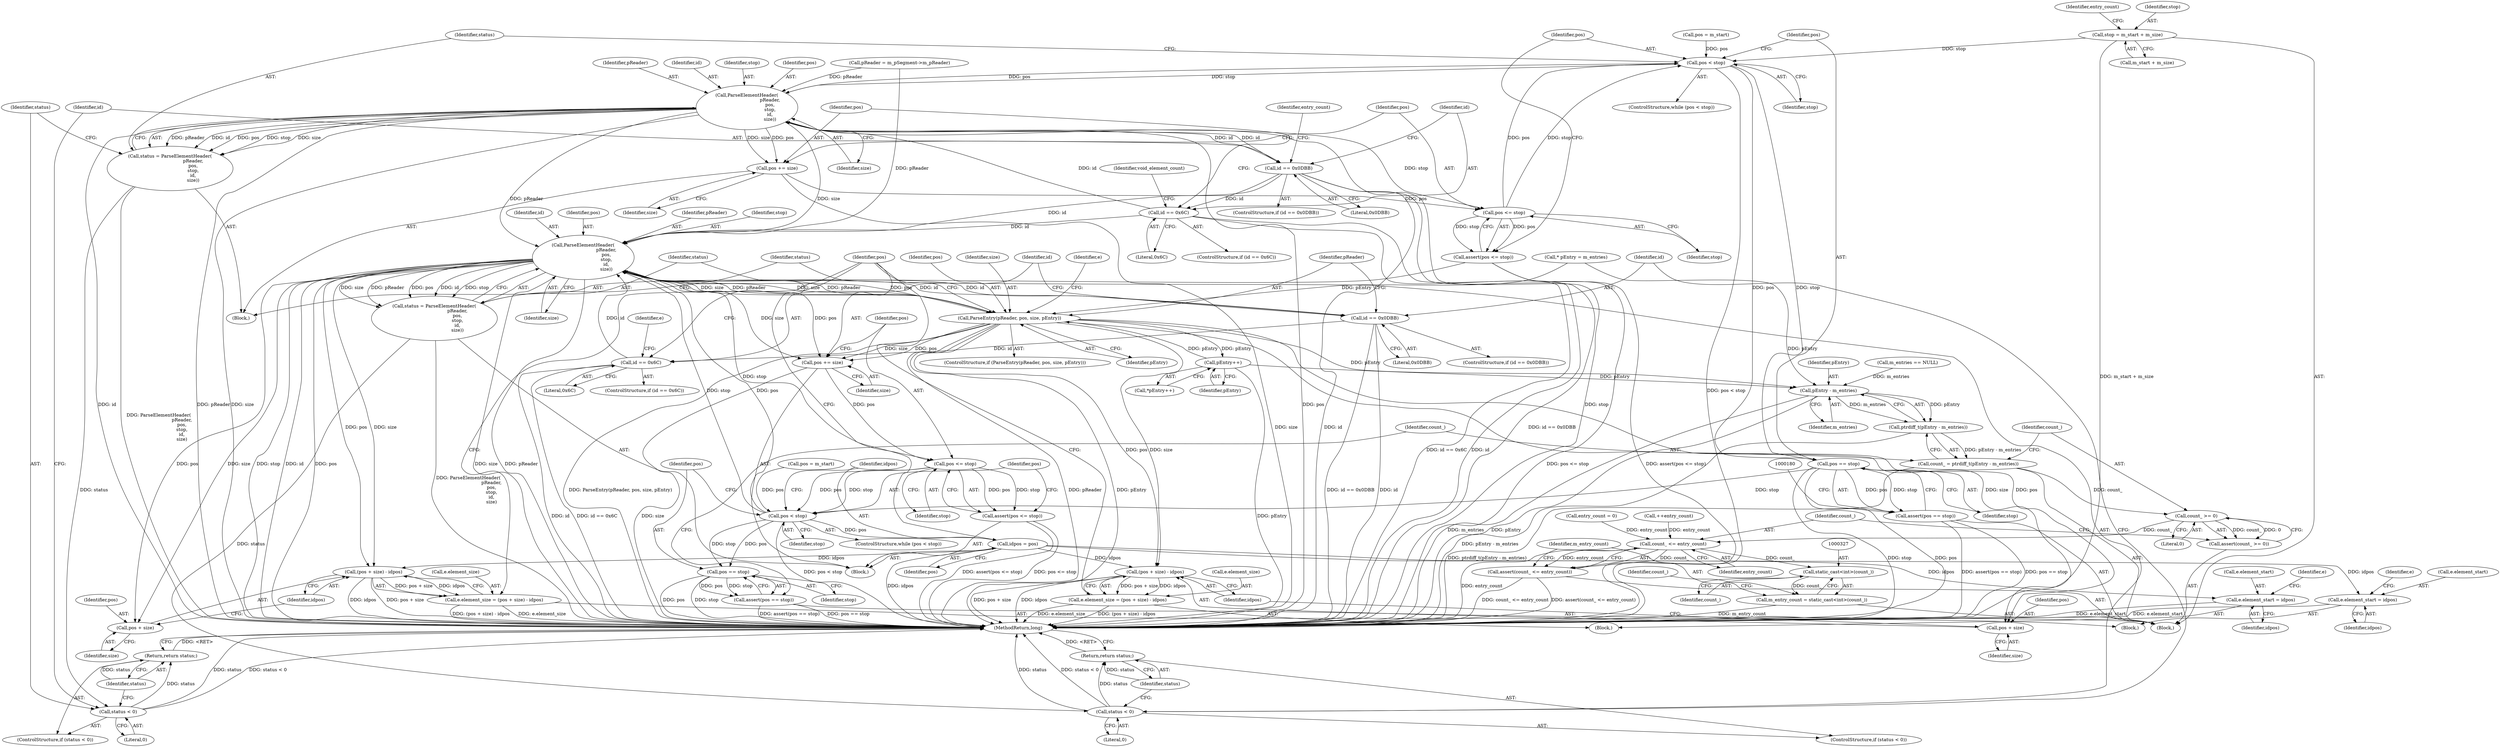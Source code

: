 digraph "1_Android_04839626ed859623901ebd3a5fd483982186b59d_175@integer" {
"1000120" [label="(Call,stop = m_start + m_size)"];
"1000134" [label="(Call,pos < stop)"];
"1000143" [label="(Call,ParseElementHeader(\n                                pReader,\n                                pos,\n                                stop,\n                                id,\n                                size))"];
"1000141" [label="(Call,status = ParseElementHeader(\n                                pReader,\n                                pos,\n                                stop,\n                                id,\n                                size))"];
"1000150" [label="(Call,status < 0)"];
"1000153" [label="(Return,return status;)"];
"1000156" [label="(Call,id == 0x0DBB)"];
"1000163" [label="(Call,id == 0x6C)"];
"1000228" [label="(Call,ParseElementHeader(\n                                pReader,\n                                pos,\n                                stop,\n                                id,\n                                size))"];
"1000226" [label="(Call,status = ParseElementHeader(\n                                pReader,\n                                pos,\n                                stop,\n                                id,\n                                size))"];
"1000235" [label="(Call,status < 0)"];
"1000238" [label="(Return,return status;)"];
"1000241" [label="(Call,id == 0x0DBB)"];
"1000274" [label="(Call,id == 0x6C)"];
"1000246" [label="(Call,ParseEntry(pReader, pos, size, pEntry))"];
"1000256" [label="(Call,pEntry++)"];
"1000313" [label="(Call,pEntry - m_entries)"];
"1000312" [label="(Call,ptrdiff_t(pEntry - m_entries))"];
"1000310" [label="(Call,count_ = ptrdiff_t(pEntry - m_entries))"];
"1000317" [label="(Call,count_ >= 0)"];
"1000316" [label="(Call,assert(count_ >= 0))"];
"1000321" [label="(Call,count_ <= entry_count)"];
"1000320" [label="(Call,assert(count_ <= entry_count))"];
"1000326" [label="(Call,static_cast<int>(count_))"];
"1000324" [label="(Call,m_entry_count = static_cast<int>(count_))"];
"1000267" [label="(Call,(pos + size) - idpos)"];
"1000263" [label="(Call,e.element_size = (pos + size) - idpos)"];
"1000268" [label="(Call,pos + size)"];
"1000298" [label="(Call,pos += size)"];
"1000302" [label="(Call,pos <= stop)"];
"1000215" [label="(Call,pos < stop)"];
"1000220" [label="(Call,idpos = pos)"];
"1000258" [label="(Call,e.element_start = idpos)"];
"1000284" [label="(Call,e.element_start = idpos)"];
"1000293" [label="(Call,(pos + size) - idpos)"];
"1000289" [label="(Call,e.element_size = (pos + size) - idpos)"];
"1000306" [label="(Call,pos == stop)"];
"1000305" [label="(Call,assert(pos == stop))"];
"1000301" [label="(Call,assert(pos <= stop))"];
"1000294" [label="(Call,pos + size)"];
"1000168" [label="(Call,pos += size)"];
"1000172" [label="(Call,pos <= stop)"];
"1000171" [label="(Call,assert(pos <= stop))"];
"1000176" [label="(Call,pos == stop)"];
"1000175" [label="(Call,assert(pos == stop))"];
"1000147" [label="(Identifier,id)"];
"1000312" [label="(Call,ptrdiff_t(pEntry - m_entries))"];
"1000246" [label="(Call,ParseEntry(pReader, pos, size, pEntry))"];
"1000248" [label="(Identifier,pos)"];
"1000142" [label="(Identifier,status)"];
"1000232" [label="(Identifier,id)"];
"1000296" [label="(Identifier,size)"];
"1000257" [label="(Identifier,pEntry)"];
"1000127" [label="(Identifier,entry_count)"];
"1000298" [label="(Call,pos += size)"];
"1000313" [label="(Call,pEntry - m_entries)"];
"1000145" [label="(Identifier,pos)"];
"1000157" [label="(Identifier,id)"];
"1000262" [label="(Identifier,idpos)"];
"1000126" [label="(Call,entry_count = 0)"];
"1000204" [label="(Call,* pEntry = m_entries)"];
"1000243" [label="(Literal,0x0DBB)"];
"1000215" [label="(Call,pos < stop)"];
"1000280" [label="(Identifier,e)"];
"1000245" [label="(ControlStructure,if (ParseEntry(pReader, pos, size, pEntry)))"];
"1000263" [label="(Call,e.element_size = (pos + size) - idpos)"];
"1000163" [label="(Call,id == 0x6C)"];
"1000170" [label="(Identifier,size)"];
"1000271" [label="(Identifier,idpos)"];
"1000122" [label="(Call,m_start + m_size)"];
"1000156" [label="(Call,id == 0x0DBB)"];
"1000276" [label="(Literal,0x6C)"];
"1000269" [label="(Identifier,pos)"];
"1000171" [label="(Call,assert(pos <= stop))"];
"1000268" [label="(Call,pos + size)"];
"1000141" [label="(Call,status = ParseElementHeader(\n                                pReader,\n                                pos,\n                                stop,\n                                id,\n                                size))"];
"1000295" [label="(Identifier,pos)"];
"1000326" [label="(Call,static_cast<int>(count_))"];
"1000136" [label="(Identifier,stop)"];
"1000155" [label="(ControlStructure,if (id == 0x0DBB))"];
"1000284" [label="(Call,e.element_start = idpos)"];
"1000176" [label="(Call,pos == stop)"];
"1000167" [label="(Identifier,void_element_count)"];
"1000255" [label="(Call,*pEntry++)"];
"1000300" [label="(Identifier,size)"];
"1000291" [label="(Identifier,e)"];
"1000149" [label="(ControlStructure,if (status < 0))"];
"1000235" [label="(Call,status < 0)"];
"1000277" [label="(Block,)"];
"1000305" [label="(Call,assert(pos == stop))"];
"1000237" [label="(Literal,0)"];
"1000251" [label="(Block,)"];
"1000153" [label="(Return,return status;)"];
"1000221" [label="(Identifier,idpos)"];
"1000144" [label="(Identifier,pReader)"];
"1000135" [label="(Identifier,pos)"];
"1000150" [label="(Call,status < 0)"];
"1000273" [label="(ControlStructure,if (id == 0x6C))"];
"1000230" [label="(Identifier,pos)"];
"1000177" [label="(Identifier,pos)"];
"1000310" [label="(Call,count_ = ptrdiff_t(pEntry - m_entries))"];
"1000110" [label="(Call,pReader = m_pSegment->m_pReader)"];
"1000220" [label="(Call,idpos = pos)"];
"1000307" [label="(Identifier,pos)"];
"1000217" [label="(Identifier,stop)"];
"1000249" [label="(Identifier,size)"];
"1000303" [label="(Identifier,pos)"];
"1000289" [label="(Call,e.element_size = (pos + size) - idpos)"];
"1000320" [label="(Call,assert(count_ <= entry_count))"];
"1000299" [label="(Identifier,pos)"];
"1000302" [label="(Call,pos <= stop)"];
"1000154" [label="(Identifier,status)"];
"1000226" [label="(Call,status = ParseElementHeader(\n                                pReader,\n                                pos,\n                                stop,\n                                id,\n                                size))"];
"1000236" [label="(Identifier,status)"];
"1000290" [label="(Call,e.element_size)"];
"1000267" [label="(Call,(pos + size) - idpos)"];
"1000109" [label="(Block,)"];
"1000174" [label="(Identifier,stop)"];
"1000218" [label="(Block,)"];
"1000270" [label="(Identifier,size)"];
"1000173" [label="(Identifier,pos)"];
"1000239" [label="(Identifier,status)"];
"1000328" [label="(Identifier,count_)"];
"1000134" [label="(Call,pos < stop)"];
"1000316" [label="(Call,assert(count_ >= 0))"];
"1000137" [label="(Block,)"];
"1000151" [label="(Identifier,status)"];
"1000175" [label="(Call,assert(pos == stop))"];
"1000148" [label="(Identifier,size)"];
"1000250" [label="(Identifier,pEntry)"];
"1000297" [label="(Identifier,idpos)"];
"1000116" [label="(Call,pos = m_start)"];
"1000285" [label="(Call,e.element_start)"];
"1000229" [label="(Identifier,pReader)"];
"1000222" [label="(Identifier,pos)"];
"1000301" [label="(Call,assert(pos <= stop))"];
"1000160" [label="(Identifier,entry_count)"];
"1000315" [label="(Identifier,m_entries)"];
"1000256" [label="(Call,pEntry++)"];
"1000231" [label="(Identifier,stop)"];
"1000165" [label="(Literal,0x6C)"];
"1000146" [label="(Identifier,stop)"];
"1000254" [label="(Identifier,e)"];
"1000234" [label="(ControlStructure,if (status < 0))"];
"1000350" [label="(MethodReturn,long)"];
"1000211" [label="(Call,pos = m_start)"];
"1000306" [label="(Call,pos == stop)"];
"1000317" [label="(Call,count_ >= 0)"];
"1000259" [label="(Call,e.element_start)"];
"1000321" [label="(Call,count_ <= entry_count)"];
"1000121" [label="(Identifier,stop)"];
"1000330" [label="(Identifier,count_)"];
"1000238" [label="(Return,return status;)"];
"1000152" [label="(Literal,0)"];
"1000275" [label="(Identifier,id)"];
"1000169" [label="(Identifier,pos)"];
"1000120" [label="(Call,stop = m_start + m_size)"];
"1000264" [label="(Call,e.element_size)"];
"1000178" [label="(Identifier,stop)"];
"1000258" [label="(Call,e.element_start = idpos)"];
"1000216" [label="(Identifier,pos)"];
"1000233" [label="(Identifier,size)"];
"1000318" [label="(Identifier,count_)"];
"1000158" [label="(Literal,0x0DBB)"];
"1000319" [label="(Literal,0)"];
"1000314" [label="(Identifier,pEntry)"];
"1000240" [label="(ControlStructure,if (id == 0x0DBB))"];
"1000324" [label="(Call,m_entry_count = static_cast<int>(count_))"];
"1000133" [label="(ControlStructure,while (pos < stop))"];
"1000164" [label="(Identifier,id)"];
"1000159" [label="(Call,++entry_count)"];
"1000323" [label="(Identifier,entry_count)"];
"1000143" [label="(Call,ParseElementHeader(\n                                pReader,\n                                pos,\n                                stop,\n                                id,\n                                size))"];
"1000162" [label="(ControlStructure,if (id == 0x6C))"];
"1000325" [label="(Identifier,m_entry_count)"];
"1000185" [label="(Call,m_entries == NULL)"];
"1000172" [label="(Call,pos <= stop)"];
"1000322" [label="(Identifier,count_)"];
"1000242" [label="(Identifier,id)"];
"1000265" [label="(Identifier,e)"];
"1000274" [label="(Call,id == 0x6C)"];
"1000241" [label="(Call,id == 0x0DBB)"];
"1000294" [label="(Call,pos + size)"];
"1000227" [label="(Identifier,status)"];
"1000293" [label="(Call,(pos + size) - idpos)"];
"1000228" [label="(Call,ParseElementHeader(\n                                pReader,\n                                pos,\n                                stop,\n                                id,\n                                size))"];
"1000288" [label="(Identifier,idpos)"];
"1000308" [label="(Identifier,stop)"];
"1000168" [label="(Call,pos += size)"];
"1000304" [label="(Identifier,stop)"];
"1000247" [label="(Identifier,pReader)"];
"1000214" [label="(ControlStructure,while (pos < stop))"];
"1000311" [label="(Identifier,count_)"];
"1000120" -> "1000109"  [label="AST: "];
"1000120" -> "1000122"  [label="CFG: "];
"1000121" -> "1000120"  [label="AST: "];
"1000122" -> "1000120"  [label="AST: "];
"1000127" -> "1000120"  [label="CFG: "];
"1000120" -> "1000350"  [label="DDG: m_start + m_size"];
"1000120" -> "1000134"  [label="DDG: stop"];
"1000134" -> "1000133"  [label="AST: "];
"1000134" -> "1000136"  [label="CFG: "];
"1000135" -> "1000134"  [label="AST: "];
"1000136" -> "1000134"  [label="AST: "];
"1000142" -> "1000134"  [label="CFG: "];
"1000177" -> "1000134"  [label="CFG: "];
"1000134" -> "1000350"  [label="DDG: pos < stop"];
"1000116" -> "1000134"  [label="DDG: pos"];
"1000172" -> "1000134"  [label="DDG: pos"];
"1000172" -> "1000134"  [label="DDG: stop"];
"1000134" -> "1000143"  [label="DDG: pos"];
"1000134" -> "1000143"  [label="DDG: stop"];
"1000134" -> "1000176"  [label="DDG: pos"];
"1000134" -> "1000176"  [label="DDG: stop"];
"1000143" -> "1000141"  [label="AST: "];
"1000143" -> "1000148"  [label="CFG: "];
"1000144" -> "1000143"  [label="AST: "];
"1000145" -> "1000143"  [label="AST: "];
"1000146" -> "1000143"  [label="AST: "];
"1000147" -> "1000143"  [label="AST: "];
"1000148" -> "1000143"  [label="AST: "];
"1000141" -> "1000143"  [label="CFG: "];
"1000143" -> "1000350"  [label="DDG: pReader"];
"1000143" -> "1000350"  [label="DDG: size"];
"1000143" -> "1000350"  [label="DDG: pos"];
"1000143" -> "1000350"  [label="DDG: stop"];
"1000143" -> "1000350"  [label="DDG: id"];
"1000143" -> "1000141"  [label="DDG: pReader"];
"1000143" -> "1000141"  [label="DDG: id"];
"1000143" -> "1000141"  [label="DDG: pos"];
"1000143" -> "1000141"  [label="DDG: stop"];
"1000143" -> "1000141"  [label="DDG: size"];
"1000110" -> "1000143"  [label="DDG: pReader"];
"1000163" -> "1000143"  [label="DDG: id"];
"1000156" -> "1000143"  [label="DDG: id"];
"1000143" -> "1000156"  [label="DDG: id"];
"1000143" -> "1000168"  [label="DDG: size"];
"1000143" -> "1000168"  [label="DDG: pos"];
"1000143" -> "1000172"  [label="DDG: stop"];
"1000143" -> "1000228"  [label="DDG: pReader"];
"1000143" -> "1000228"  [label="DDG: size"];
"1000141" -> "1000137"  [label="AST: "];
"1000142" -> "1000141"  [label="AST: "];
"1000151" -> "1000141"  [label="CFG: "];
"1000141" -> "1000350"  [label="DDG: ParseElementHeader(\n                                pReader,\n                                pos,\n                                stop,\n                                id,\n                                size)"];
"1000141" -> "1000150"  [label="DDG: status"];
"1000150" -> "1000149"  [label="AST: "];
"1000150" -> "1000152"  [label="CFG: "];
"1000151" -> "1000150"  [label="AST: "];
"1000152" -> "1000150"  [label="AST: "];
"1000154" -> "1000150"  [label="CFG: "];
"1000157" -> "1000150"  [label="CFG: "];
"1000150" -> "1000350"  [label="DDG: status"];
"1000150" -> "1000350"  [label="DDG: status < 0"];
"1000150" -> "1000153"  [label="DDG: status"];
"1000153" -> "1000149"  [label="AST: "];
"1000153" -> "1000154"  [label="CFG: "];
"1000154" -> "1000153"  [label="AST: "];
"1000350" -> "1000153"  [label="CFG: "];
"1000153" -> "1000350"  [label="DDG: <RET>"];
"1000154" -> "1000153"  [label="DDG: status"];
"1000156" -> "1000155"  [label="AST: "];
"1000156" -> "1000158"  [label="CFG: "];
"1000157" -> "1000156"  [label="AST: "];
"1000158" -> "1000156"  [label="AST: "];
"1000160" -> "1000156"  [label="CFG: "];
"1000164" -> "1000156"  [label="CFG: "];
"1000156" -> "1000350"  [label="DDG: id"];
"1000156" -> "1000350"  [label="DDG: id == 0x0DBB"];
"1000156" -> "1000163"  [label="DDG: id"];
"1000156" -> "1000228"  [label="DDG: id"];
"1000163" -> "1000162"  [label="AST: "];
"1000163" -> "1000165"  [label="CFG: "];
"1000164" -> "1000163"  [label="AST: "];
"1000165" -> "1000163"  [label="AST: "];
"1000167" -> "1000163"  [label="CFG: "];
"1000169" -> "1000163"  [label="CFG: "];
"1000163" -> "1000350"  [label="DDG: id"];
"1000163" -> "1000350"  [label="DDG: id == 0x6C"];
"1000163" -> "1000228"  [label="DDG: id"];
"1000228" -> "1000226"  [label="AST: "];
"1000228" -> "1000233"  [label="CFG: "];
"1000229" -> "1000228"  [label="AST: "];
"1000230" -> "1000228"  [label="AST: "];
"1000231" -> "1000228"  [label="AST: "];
"1000232" -> "1000228"  [label="AST: "];
"1000233" -> "1000228"  [label="AST: "];
"1000226" -> "1000228"  [label="CFG: "];
"1000228" -> "1000350"  [label="DDG: size"];
"1000228" -> "1000350"  [label="DDG: pReader"];
"1000228" -> "1000350"  [label="DDG: stop"];
"1000228" -> "1000350"  [label="DDG: id"];
"1000228" -> "1000350"  [label="DDG: pos"];
"1000228" -> "1000226"  [label="DDG: size"];
"1000228" -> "1000226"  [label="DDG: pReader"];
"1000228" -> "1000226"  [label="DDG: pos"];
"1000228" -> "1000226"  [label="DDG: id"];
"1000228" -> "1000226"  [label="DDG: stop"];
"1000110" -> "1000228"  [label="DDG: pReader"];
"1000246" -> "1000228"  [label="DDG: pReader"];
"1000246" -> "1000228"  [label="DDG: size"];
"1000215" -> "1000228"  [label="DDG: pos"];
"1000215" -> "1000228"  [label="DDG: stop"];
"1000274" -> "1000228"  [label="DDG: id"];
"1000241" -> "1000228"  [label="DDG: id"];
"1000228" -> "1000241"  [label="DDG: id"];
"1000228" -> "1000246"  [label="DDG: pReader"];
"1000228" -> "1000246"  [label="DDG: pos"];
"1000228" -> "1000246"  [label="DDG: size"];
"1000228" -> "1000293"  [label="DDG: pos"];
"1000228" -> "1000293"  [label="DDG: size"];
"1000228" -> "1000294"  [label="DDG: pos"];
"1000228" -> "1000294"  [label="DDG: size"];
"1000228" -> "1000298"  [label="DDG: size"];
"1000228" -> "1000298"  [label="DDG: pos"];
"1000228" -> "1000302"  [label="DDG: stop"];
"1000226" -> "1000218"  [label="AST: "];
"1000227" -> "1000226"  [label="AST: "];
"1000236" -> "1000226"  [label="CFG: "];
"1000226" -> "1000350"  [label="DDG: ParseElementHeader(\n                                pReader,\n                                pos,\n                                stop,\n                                id,\n                                size)"];
"1000226" -> "1000235"  [label="DDG: status"];
"1000235" -> "1000234"  [label="AST: "];
"1000235" -> "1000237"  [label="CFG: "];
"1000236" -> "1000235"  [label="AST: "];
"1000237" -> "1000235"  [label="AST: "];
"1000239" -> "1000235"  [label="CFG: "];
"1000242" -> "1000235"  [label="CFG: "];
"1000235" -> "1000350"  [label="DDG: status"];
"1000235" -> "1000350"  [label="DDG: status < 0"];
"1000235" -> "1000238"  [label="DDG: status"];
"1000238" -> "1000234"  [label="AST: "];
"1000238" -> "1000239"  [label="CFG: "];
"1000239" -> "1000238"  [label="AST: "];
"1000350" -> "1000238"  [label="CFG: "];
"1000238" -> "1000350"  [label="DDG: <RET>"];
"1000239" -> "1000238"  [label="DDG: status"];
"1000241" -> "1000240"  [label="AST: "];
"1000241" -> "1000243"  [label="CFG: "];
"1000242" -> "1000241"  [label="AST: "];
"1000243" -> "1000241"  [label="AST: "];
"1000247" -> "1000241"  [label="CFG: "];
"1000275" -> "1000241"  [label="CFG: "];
"1000241" -> "1000350"  [label="DDG: id"];
"1000241" -> "1000350"  [label="DDG: id == 0x0DBB"];
"1000241" -> "1000274"  [label="DDG: id"];
"1000274" -> "1000273"  [label="AST: "];
"1000274" -> "1000276"  [label="CFG: "];
"1000275" -> "1000274"  [label="AST: "];
"1000276" -> "1000274"  [label="AST: "];
"1000280" -> "1000274"  [label="CFG: "];
"1000299" -> "1000274"  [label="CFG: "];
"1000274" -> "1000350"  [label="DDG: id"];
"1000274" -> "1000350"  [label="DDG: id == 0x6C"];
"1000246" -> "1000245"  [label="AST: "];
"1000246" -> "1000250"  [label="CFG: "];
"1000247" -> "1000246"  [label="AST: "];
"1000248" -> "1000246"  [label="AST: "];
"1000249" -> "1000246"  [label="AST: "];
"1000250" -> "1000246"  [label="AST: "];
"1000254" -> "1000246"  [label="CFG: "];
"1000299" -> "1000246"  [label="CFG: "];
"1000246" -> "1000350"  [label="DDG: pEntry"];
"1000246" -> "1000350"  [label="DDG: ParseEntry(pReader, pos, size, pEntry)"];
"1000246" -> "1000350"  [label="DDG: pReader"];
"1000256" -> "1000246"  [label="DDG: pEntry"];
"1000204" -> "1000246"  [label="DDG: pEntry"];
"1000246" -> "1000256"  [label="DDG: pEntry"];
"1000246" -> "1000267"  [label="DDG: pos"];
"1000246" -> "1000267"  [label="DDG: size"];
"1000246" -> "1000268"  [label="DDG: pos"];
"1000246" -> "1000268"  [label="DDG: size"];
"1000246" -> "1000298"  [label="DDG: size"];
"1000246" -> "1000298"  [label="DDG: pos"];
"1000246" -> "1000313"  [label="DDG: pEntry"];
"1000256" -> "1000255"  [label="AST: "];
"1000256" -> "1000257"  [label="CFG: "];
"1000257" -> "1000256"  [label="AST: "];
"1000255" -> "1000256"  [label="CFG: "];
"1000256" -> "1000350"  [label="DDG: pEntry"];
"1000256" -> "1000313"  [label="DDG: pEntry"];
"1000313" -> "1000312"  [label="AST: "];
"1000313" -> "1000315"  [label="CFG: "];
"1000314" -> "1000313"  [label="AST: "];
"1000315" -> "1000313"  [label="AST: "];
"1000312" -> "1000313"  [label="CFG: "];
"1000313" -> "1000350"  [label="DDG: m_entries"];
"1000313" -> "1000350"  [label="DDG: pEntry"];
"1000313" -> "1000312"  [label="DDG: pEntry"];
"1000313" -> "1000312"  [label="DDG: m_entries"];
"1000204" -> "1000313"  [label="DDG: pEntry"];
"1000185" -> "1000313"  [label="DDG: m_entries"];
"1000312" -> "1000310"  [label="AST: "];
"1000310" -> "1000312"  [label="CFG: "];
"1000312" -> "1000350"  [label="DDG: pEntry - m_entries"];
"1000312" -> "1000310"  [label="DDG: pEntry - m_entries"];
"1000310" -> "1000109"  [label="AST: "];
"1000311" -> "1000310"  [label="AST: "];
"1000318" -> "1000310"  [label="CFG: "];
"1000310" -> "1000350"  [label="DDG: ptrdiff_t(pEntry - m_entries)"];
"1000310" -> "1000317"  [label="DDG: count_"];
"1000317" -> "1000316"  [label="AST: "];
"1000317" -> "1000319"  [label="CFG: "];
"1000318" -> "1000317"  [label="AST: "];
"1000319" -> "1000317"  [label="AST: "];
"1000316" -> "1000317"  [label="CFG: "];
"1000317" -> "1000316"  [label="DDG: count_"];
"1000317" -> "1000316"  [label="DDG: 0"];
"1000317" -> "1000321"  [label="DDG: count_"];
"1000316" -> "1000109"  [label="AST: "];
"1000322" -> "1000316"  [label="CFG: "];
"1000321" -> "1000320"  [label="AST: "];
"1000321" -> "1000323"  [label="CFG: "];
"1000322" -> "1000321"  [label="AST: "];
"1000323" -> "1000321"  [label="AST: "];
"1000320" -> "1000321"  [label="CFG: "];
"1000321" -> "1000350"  [label="DDG: entry_count"];
"1000321" -> "1000320"  [label="DDG: count_"];
"1000321" -> "1000320"  [label="DDG: entry_count"];
"1000159" -> "1000321"  [label="DDG: entry_count"];
"1000126" -> "1000321"  [label="DDG: entry_count"];
"1000321" -> "1000326"  [label="DDG: count_"];
"1000320" -> "1000109"  [label="AST: "];
"1000325" -> "1000320"  [label="CFG: "];
"1000320" -> "1000350"  [label="DDG: count_ <= entry_count"];
"1000320" -> "1000350"  [label="DDG: assert(count_ <= entry_count)"];
"1000326" -> "1000324"  [label="AST: "];
"1000326" -> "1000328"  [label="CFG: "];
"1000327" -> "1000326"  [label="AST: "];
"1000328" -> "1000326"  [label="AST: "];
"1000324" -> "1000326"  [label="CFG: "];
"1000326" -> "1000324"  [label="DDG: count_"];
"1000324" -> "1000109"  [label="AST: "];
"1000325" -> "1000324"  [label="AST: "];
"1000330" -> "1000324"  [label="CFG: "];
"1000324" -> "1000350"  [label="DDG: m_entry_count"];
"1000267" -> "1000263"  [label="AST: "];
"1000267" -> "1000271"  [label="CFG: "];
"1000268" -> "1000267"  [label="AST: "];
"1000271" -> "1000267"  [label="AST: "];
"1000263" -> "1000267"  [label="CFG: "];
"1000267" -> "1000350"  [label="DDG: pos + size"];
"1000267" -> "1000350"  [label="DDG: idpos"];
"1000267" -> "1000263"  [label="DDG: pos + size"];
"1000267" -> "1000263"  [label="DDG: idpos"];
"1000220" -> "1000267"  [label="DDG: idpos"];
"1000263" -> "1000251"  [label="AST: "];
"1000264" -> "1000263"  [label="AST: "];
"1000299" -> "1000263"  [label="CFG: "];
"1000263" -> "1000350"  [label="DDG: (pos + size) - idpos"];
"1000263" -> "1000350"  [label="DDG: e.element_size"];
"1000268" -> "1000270"  [label="CFG: "];
"1000269" -> "1000268"  [label="AST: "];
"1000270" -> "1000268"  [label="AST: "];
"1000271" -> "1000268"  [label="CFG: "];
"1000298" -> "1000218"  [label="AST: "];
"1000298" -> "1000300"  [label="CFG: "];
"1000299" -> "1000298"  [label="AST: "];
"1000300" -> "1000298"  [label="AST: "];
"1000303" -> "1000298"  [label="CFG: "];
"1000298" -> "1000350"  [label="DDG: size"];
"1000298" -> "1000302"  [label="DDG: pos"];
"1000302" -> "1000301"  [label="AST: "];
"1000302" -> "1000304"  [label="CFG: "];
"1000303" -> "1000302"  [label="AST: "];
"1000304" -> "1000302"  [label="AST: "];
"1000301" -> "1000302"  [label="CFG: "];
"1000302" -> "1000215"  [label="DDG: pos"];
"1000302" -> "1000215"  [label="DDG: stop"];
"1000302" -> "1000301"  [label="DDG: pos"];
"1000302" -> "1000301"  [label="DDG: stop"];
"1000215" -> "1000214"  [label="AST: "];
"1000215" -> "1000217"  [label="CFG: "];
"1000216" -> "1000215"  [label="AST: "];
"1000217" -> "1000215"  [label="AST: "];
"1000221" -> "1000215"  [label="CFG: "];
"1000307" -> "1000215"  [label="CFG: "];
"1000215" -> "1000350"  [label="DDG: pos < stop"];
"1000211" -> "1000215"  [label="DDG: pos"];
"1000176" -> "1000215"  [label="DDG: stop"];
"1000215" -> "1000220"  [label="DDG: pos"];
"1000215" -> "1000306"  [label="DDG: pos"];
"1000215" -> "1000306"  [label="DDG: stop"];
"1000220" -> "1000218"  [label="AST: "];
"1000220" -> "1000222"  [label="CFG: "];
"1000221" -> "1000220"  [label="AST: "];
"1000222" -> "1000220"  [label="AST: "];
"1000227" -> "1000220"  [label="CFG: "];
"1000220" -> "1000350"  [label="DDG: idpos"];
"1000220" -> "1000258"  [label="DDG: idpos"];
"1000220" -> "1000284"  [label="DDG: idpos"];
"1000220" -> "1000293"  [label="DDG: idpos"];
"1000258" -> "1000251"  [label="AST: "];
"1000258" -> "1000262"  [label="CFG: "];
"1000259" -> "1000258"  [label="AST: "];
"1000262" -> "1000258"  [label="AST: "];
"1000265" -> "1000258"  [label="CFG: "];
"1000258" -> "1000350"  [label="DDG: e.element_start"];
"1000284" -> "1000277"  [label="AST: "];
"1000284" -> "1000288"  [label="CFG: "];
"1000285" -> "1000284"  [label="AST: "];
"1000288" -> "1000284"  [label="AST: "];
"1000291" -> "1000284"  [label="CFG: "];
"1000284" -> "1000350"  [label="DDG: e.element_start"];
"1000293" -> "1000289"  [label="AST: "];
"1000293" -> "1000297"  [label="CFG: "];
"1000294" -> "1000293"  [label="AST: "];
"1000297" -> "1000293"  [label="AST: "];
"1000289" -> "1000293"  [label="CFG: "];
"1000293" -> "1000350"  [label="DDG: idpos"];
"1000293" -> "1000350"  [label="DDG: pos + size"];
"1000293" -> "1000289"  [label="DDG: pos + size"];
"1000293" -> "1000289"  [label="DDG: idpos"];
"1000289" -> "1000277"  [label="AST: "];
"1000290" -> "1000289"  [label="AST: "];
"1000299" -> "1000289"  [label="CFG: "];
"1000289" -> "1000350"  [label="DDG: e.element_size"];
"1000289" -> "1000350"  [label="DDG: (pos + size) - idpos"];
"1000306" -> "1000305"  [label="AST: "];
"1000306" -> "1000308"  [label="CFG: "];
"1000307" -> "1000306"  [label="AST: "];
"1000308" -> "1000306"  [label="AST: "];
"1000305" -> "1000306"  [label="CFG: "];
"1000306" -> "1000350"  [label="DDG: pos"];
"1000306" -> "1000350"  [label="DDG: stop"];
"1000306" -> "1000305"  [label="DDG: pos"];
"1000306" -> "1000305"  [label="DDG: stop"];
"1000305" -> "1000109"  [label="AST: "];
"1000311" -> "1000305"  [label="CFG: "];
"1000305" -> "1000350"  [label="DDG: assert(pos == stop)"];
"1000305" -> "1000350"  [label="DDG: pos == stop"];
"1000301" -> "1000218"  [label="AST: "];
"1000216" -> "1000301"  [label="CFG: "];
"1000301" -> "1000350"  [label="DDG: assert(pos <= stop)"];
"1000301" -> "1000350"  [label="DDG: pos <= stop"];
"1000294" -> "1000296"  [label="CFG: "];
"1000295" -> "1000294"  [label="AST: "];
"1000296" -> "1000294"  [label="AST: "];
"1000297" -> "1000294"  [label="CFG: "];
"1000168" -> "1000137"  [label="AST: "];
"1000168" -> "1000170"  [label="CFG: "];
"1000169" -> "1000168"  [label="AST: "];
"1000170" -> "1000168"  [label="AST: "];
"1000173" -> "1000168"  [label="CFG: "];
"1000168" -> "1000350"  [label="DDG: size"];
"1000168" -> "1000172"  [label="DDG: pos"];
"1000172" -> "1000171"  [label="AST: "];
"1000172" -> "1000174"  [label="CFG: "];
"1000173" -> "1000172"  [label="AST: "];
"1000174" -> "1000172"  [label="AST: "];
"1000171" -> "1000172"  [label="CFG: "];
"1000172" -> "1000171"  [label="DDG: pos"];
"1000172" -> "1000171"  [label="DDG: stop"];
"1000171" -> "1000137"  [label="AST: "];
"1000135" -> "1000171"  [label="CFG: "];
"1000171" -> "1000350"  [label="DDG: pos <= stop"];
"1000171" -> "1000350"  [label="DDG: assert(pos <= stop)"];
"1000176" -> "1000175"  [label="AST: "];
"1000176" -> "1000178"  [label="CFG: "];
"1000177" -> "1000176"  [label="AST: "];
"1000178" -> "1000176"  [label="AST: "];
"1000175" -> "1000176"  [label="CFG: "];
"1000176" -> "1000350"  [label="DDG: stop"];
"1000176" -> "1000350"  [label="DDG: pos"];
"1000176" -> "1000175"  [label="DDG: pos"];
"1000176" -> "1000175"  [label="DDG: stop"];
"1000175" -> "1000109"  [label="AST: "];
"1000180" -> "1000175"  [label="CFG: "];
"1000175" -> "1000350"  [label="DDG: pos == stop"];
"1000175" -> "1000350"  [label="DDG: assert(pos == stop)"];
}
